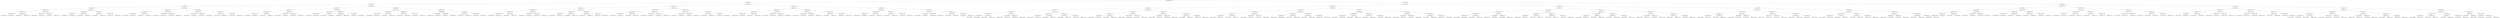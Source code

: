 digraph G{
212522922 [label="Node{data=[5287, 5287]}"]
212522922 -> 950437111
950437111 [label="Node{data=[3668, 3668]}"]
950437111 -> 762873919
762873919 [label="Node{data=[2898, 2898]}"]
762873919 -> 998632084
998632084 [label="Node{data=[2866, 2866]}"]
998632084 -> 1632140745
1632140745 [label="Node{data=[2043, 2043]}"]
1632140745 -> 1841683499
1841683499 [label="Node{data=[2035, 2035]}"]
1841683499 -> 68520156
68520156 [label="Node{data=[2031, 2031]}"]
68520156 -> 282071936
282071936 [label="Node{data=[1568, 1568]}"]
282071936 -> 852787814
852787814 [label="Node{data=[1552, 1552]}"]
282071936 -> 1899181203
1899181203 [label="Node{data=[2030, 2030]}"]
68520156 -> 1506279681
1506279681 [label="Node{data=[2033, 2033]}"]
1506279681 -> 1226065323
1226065323 [label="Node{data=[2032, 2032]}"]
1506279681 -> 1606760797
1606760797 [label="Node{data=[2034, 2034]}"]
1841683499 -> 934939034
934939034 [label="Node{data=[2039, 2039]}"]
934939034 -> 786683493
786683493 [label="Node{data=[2037, 2037]}"]
786683493 -> 1160902415
1160902415 [label="Node{data=[2036, 2036]}"]
786683493 -> 860369189
860369189 [label="Node{data=[2038, 2038]}"]
934939034 -> 1423509519
1423509519 [label="Node{data=[2041, 2041]}"]
1423509519 -> 1689893903
1689893903 [label="Node{data=[2040, 2040]}"]
1423509519 -> 779789848
779789848 [label="Node{data=[2042, 2042]}"]
1632140745 -> 1548315627
1548315627 [label="Node{data=[2051, 2051]}"]
1548315627 -> 1087146269
1087146269 [label="Node{data=[2047, 2047]}"]
1087146269 -> 1773935823
1773935823 [label="Node{data=[2045, 2045]}"]
1773935823 -> 311246214
311246214 [label="Node{data=[2044, 2044]}"]
1773935823 -> 93067791
93067791 [label="Node{data=[2046, 2046]}"]
1087146269 -> 556597186
556597186 [label="Node{data=[2049, 2049]}"]
556597186 -> 687850828
687850828 [label="Node{data=[2048, 2048]}"]
556597186 -> 1407565016
1407565016 [label="Node{data=[2050, 2050]}"]
1548315627 -> 920426697
920426697 [label="Node{data=[2620, 2620]}"]
920426697 -> 1883812671
1883812671 [label="Node{data=[2053, 2053]}"]
1883812671 -> 650894815
650894815 [label="Node{data=[2052, 2052]}"]
1883812671 -> 1479980706
1479980706 [label="Node{data=[2054, 2054]}"]
920426697 -> 176060349
176060349 [label="Node{data=[2763, 2763]}"]
176060349 -> 1058729094
1058729094 [label="Node{data=[2710, 2710]}"]
176060349 -> 1204288415
1204288415 [label="Node{data=[2865, 2865]}"]
998632084 -> 715773539
715773539 [label="Node{data=[2882, 2882]}"]
715773539 -> 1402183444
1402183444 [label="Node{data=[2874, 2874]}"]
1402183444 -> 998586172
998586172 [label="Node{data=[2870, 2870]}"]
998586172 -> 1139157200
1139157200 [label="Node{data=[2868, 2868]}"]
1139157200 -> 655946753
655946753 [label="Node{data=[2867, 2867]}"]
1139157200 -> 1757197513
1757197513 [label="Node{data=[2869, 2869]}"]
998586172 -> 2056409653
2056409653 [label="Node{data=[2872, 2872]}"]
2056409653 -> 138433823
138433823 [label="Node{data=[2871, 2871]}"]
2056409653 -> 1754796266
1754796266 [label="Node{data=[2873, 2873]}"]
1402183444 -> 1695546316
1695546316 [label="Node{data=[2878, 2878]}"]
1695546316 -> 233053858
233053858 [label="Node{data=[2876, 2876]}"]
233053858 -> 117856940
117856940 [label="Node{data=[2875, 2875]}"]
233053858 -> 800130534
800130534 [label="Node{data=[2877, 2877]}"]
1695546316 -> 905599559
905599559 [label="Node{data=[2880, 2880]}"]
905599559 -> 415646548
415646548 [label="Node{data=[2879, 2879]}"]
905599559 -> 757115354
757115354 [label="Node{data=[2881, 2881]}"]
715773539 -> 177801133
177801133 [label="Node{data=[2890, 2890]}"]
177801133 -> 1834372315
1834372315 [label="Node{data=[2886, 2886]}"]
1834372315 -> 1201696454
1201696454 [label="Node{data=[2884, 2884]}"]
1201696454 -> 1877369233
1877369233 [label="Node{data=[2883, 2883]}"]
1201696454 -> 763410351
763410351 [label="Node{data=[2885, 2885]}"]
1834372315 -> 1928271440
1928271440 [label="Node{data=[2888, 2888]}"]
1928271440 -> 922587285
922587285 [label="Node{data=[2887, 2887]}"]
1928271440 -> 1791722802
1791722802 [label="Node{data=[2889, 2889]}"]
177801133 -> 1121876491
1121876491 [label="Node{data=[2894, 2894]}"]
1121876491 -> 1216985494
1216985494 [label="Node{data=[2892, 2892]}"]
1216985494 -> 313192746
313192746 [label="Node{data=[2891, 2891]}"]
1216985494 -> 612238424
612238424 [label="Node{data=[2893, 2893]}"]
1121876491 -> 364981502
364981502 [label="Node{data=[2896, 2896]}"]
364981502 -> 276919001
276919001 [label="Node{data=[2895, 2895]}"]
364981502 -> 1441260098
1441260098 [label="Node{data=[2897, 2897]}"]
762873919 -> 24076386
24076386 [label="Node{data=[3564, 3564]}"]
24076386 -> 492116589
492116589 [label="Node{data=[3459, 3459]}"]
492116589 -> 114926756
114926756 [label="Node{data=[3451, 3451]}"]
114926756 -> 1824957391
1824957391 [label="Node{data=[3069, 3069]}"]
1824957391 -> 382771781
382771781 [label="Node{data=[2937, 2937]}"]
382771781 -> 593708160
593708160 [label="Node{data=[2899, 2899]}"]
382771781 -> 1750345932
1750345932 [label="Node{data=[2962, 2962]}"]
1824957391 -> 827664082
827664082 [label="Node{data=[3339, 3339]}"]
827664082 -> 579106871
579106871 [label="Node{data=[3297, 3297]}"]
827664082 -> 461008803
461008803 [label="Node{data=[3438, 3438]}"]
114926756 -> 1386296904
1386296904 [label="Node{data=[3455, 3455]}"]
1386296904 -> 1255864696
1255864696 [label="Node{data=[3453, 3453]}"]
1255864696 -> 1260283348
1260283348 [label="Node{data=[3452, 3452]}"]
1255864696 -> 64035939
64035939 [label="Node{data=[3454, 3454]}"]
1386296904 -> 1478060327
1478060327 [label="Node{data=[3457, 3457]}"]
1478060327 -> 1159023205
1159023205 [label="Node{data=[3456, 3456]}"]
1478060327 -> 2107488214
2107488214 [label="Node{data=[3458, 3458]}"]
492116589 -> 1990499842
1990499842 [label="Node{data=[3556, 3556]}"]
1990499842 -> 1701282208
1701282208 [label="Node{data=[3463, 3463]}"]
1701282208 -> 181315851
181315851 [label="Node{data=[3461, 3461]}"]
181315851 -> 452828291
452828291 [label="Node{data=[3460, 3460]}"]
181315851 -> 1216042320
1216042320 [label="Node{data=[3462, 3462]}"]
1701282208 -> 289978238
289978238 [label="Node{data=[3465, 3465]}"]
289978238 -> 1848754861
1848754861 [label="Node{data=[3464, 3464]}"]
289978238 -> 408830572
408830572 [label="Node{data=[3466, 3466]}"]
1990499842 -> 169694690
169694690 [label="Node{data=[3560, 3560]}"]
169694690 -> 1589305496
1589305496 [label="Node{data=[3558, 3558]}"]
1589305496 -> 1056859464
1056859464 [label="Node{data=[3557, 3557]}"]
1589305496 -> 1423511001
1423511001 [label="Node{data=[3559, 3559]}"]
169694690 -> 881586405
881586405 [label="Node{data=[3562, 3562]}"]
881586405 -> 1035761868
1035761868 [label="Node{data=[3561, 3561]}"]
881586405 -> 1889898006
1889898006 [label="Node{data=[3563, 3563]}"]
24076386 -> 1821303326
1821303326 [label="Node{data=[3652, 3652]}"]
1821303326 -> 124337074
124337074 [label="Node{data=[3572, 3572]}"]
124337074 -> 1506625931
1506625931 [label="Node{data=[3568, 3568]}"]
1506625931 -> 96774554
96774554 [label="Node{data=[3566, 3566]}"]
96774554 -> 507589934
507589934 [label="Node{data=[3565, 3565]}"]
96774554 -> 1346058751
1346058751 [label="Node{data=[3567, 3567]}"]
1506625931 -> 1669964642
1669964642 [label="Node{data=[3570, 3570]}"]
1669964642 -> 1134649072
1134649072 [label="Node{data=[3569, 3569]}"]
1669964642 -> 1423895535
1423895535 [label="Node{data=[3571, 3571]}"]
124337074 -> 1571017802
1571017802 [label="Node{data=[3648, 3648]}"]
1571017802 -> 1931472431
1931472431 [label="Node{data=[3597, 3597]}"]
1931472431 -> 981497954
981497954 [label="Node{data=[3573, 3573]}"]
1931472431 -> 430075214
430075214 [label="Node{data=[3615, 3615]}"]
1571017802 -> 1516305332
1516305332 [label="Node{data=[3650, 3650]}"]
1516305332 -> 1442973761
1442973761 [label="Node{data=[3649, 3649]}"]
1516305332 -> 1870145931
1870145931 [label="Node{data=[3651, 3651]}"]
1821303326 -> 1698361655
1698361655 [label="Node{data=[3660, 3660]}"]
1698361655 -> 953813887
953813887 [label="Node{data=[3656, 3656]}"]
953813887 -> 2128370725
2128370725 [label="Node{data=[3654, 3654]}"]
2128370725 -> 1346766340
1346766340 [label="Node{data=[3653, 3653]}"]
2128370725 -> 1657271922
1657271922 [label="Node{data=[3655, 3655]}"]
953813887 -> 170821798
170821798 [label="Node{data=[3658, 3658]}"]
170821798 -> 370131122
370131122 [label="Node{data=[3657, 3657]}"]
170821798 -> 1981387345
1981387345 [label="Node{data=[3659, 3659]}"]
1698361655 -> 724602502
724602502 [label="Node{data=[3664, 3664]}"]
724602502 -> 1428510974
1428510974 [label="Node{data=[3662, 3662]}"]
1428510974 -> 1028065464
1028065464 [label="Node{data=[3661, 3661]}"]
1428510974 -> 125214299
125214299 [label="Node{data=[3663, 3663]}"]
724602502 -> 681407629
681407629 [label="Node{data=[3666, 3666]}"]
681407629 -> 1459633096
1459633096 [label="Node{data=[3665, 3665]}"]
681407629 -> 1376254808
1376254808 [label="Node{data=[3667, 3667]}"]
950437111 -> 1638937349
1638937349 [label="Node{data=[4932, 4932]}"]
1638937349 -> 575281826
575281826 [label="Node{data=[4051, 4051]}"]
575281826 -> 1958914904
1958914904 [label="Node{data=[3684, 3684]}"]
1958914904 -> 426922915
426922915 [label="Node{data=[3676, 3676]}"]
426922915 -> 2042262419
2042262419 [label="Node{data=[3672, 3672]}"]
2042262419 -> 198699276
198699276 [label="Node{data=[3670, 3670]}"]
198699276 -> 1789791045
1789791045 [label="Node{data=[3669, 3669]}"]
198699276 -> 1632281336
1632281336 [label="Node{data=[3671, 3671]}"]
2042262419 -> 1271292841
1271292841 [label="Node{data=[3674, 3674]}"]
1271292841 -> 2137877588
2137877588 [label="Node{data=[3673, 3673]}"]
1271292841 -> 1703126239
1703126239 [label="Node{data=[3675, 3675]}"]
426922915 -> 1374324725
1374324725 [label="Node{data=[3680, 3680]}"]
1374324725 -> 701066570
701066570 [label="Node{data=[3678, 3678]}"]
701066570 -> 1028828139
1028828139 [label="Node{data=[3677, 3677]}"]
701066570 -> 1158628802
1158628802 [label="Node{data=[3679, 3679]}"]
1374324725 -> 1080014777
1080014777 [label="Node{data=[3682, 3682]}"]
1080014777 -> 580792773
580792773 [label="Node{data=[3681, 3681]}"]
1080014777 -> 180083598
180083598 [label="Node{data=[3683, 3683]}"]
1958914904 -> 900054606
900054606 [label="Node{data=[4043, 4043]}"]
900054606 -> 142226748
142226748 [label="Node{data=[3720, 3720]}"]
142226748 -> 1530473967
1530473967 [label="Node{data=[3686, 3686]}"]
1530473967 -> 252377773
252377773 [label="Node{data=[3685, 3685]}"]
1530473967 -> 398815948
398815948 [label="Node{data=[3687, 3687]}"]
142226748 -> 1313830621
1313830621 [label="Node{data=[3786, 3786]}"]
1313830621 -> 1544256686
1544256686 [label="Node{data=[3748, 3748]}"]
1313830621 -> 67910160
67910160 [label="Node{data=[4014, 4014]}"]
900054606 -> 946039631
946039631 [label="Node{data=[4047, 4047]}"]
946039631 -> 229579520
229579520 [label="Node{data=[4045, 4045]}"]
229579520 -> 172419095
172419095 [label="Node{data=[4044, 4044]}"]
229579520 -> 1870634997
1870634997 [label="Node{data=[4046, 4046]}"]
946039631 -> 1290123334
1290123334 [label="Node{data=[4049, 4049]}"]
1290123334 -> 963104193
963104193 [label="Node{data=[4048, 4048]}"]
1290123334 -> 81566890
81566890 [label="Node{data=[4050, 4050]}"]
575281826 -> 399457267
399457267 [label="Node{data=[4912, 4912]}"]
399457267 -> 1980339908
1980339908 [label="Node{data=[4059, 4059]}"]
1980339908 -> 1896301569
1896301569 [label="Node{data=[4055, 4055]}"]
1896301569 -> 291417927
291417927 [label="Node{data=[4053, 4053]}"]
291417927 -> 2132807228
2132807228 [label="Node{data=[4052, 4052]}"]
291417927 -> 1160059050
1160059050 [label="Node{data=[4054, 4054]}"]
1896301569 -> 248085315
248085315 [label="Node{data=[4057, 4057]}"]
248085315 -> 1787418954
1787418954 [label="Node{data=[4056, 4056]}"]
248085315 -> 354909129
354909129 [label="Node{data=[4058, 4058]}"]
1980339908 -> 2024460687
2024460687 [label="Node{data=[4115, 4115]}"]
2024460687 -> 1031581370
1031581370 [label="Node{data=[4061, 4061]}"]
1031581370 -> 429618134
429618134 [label="Node{data=[4060, 4060]}"]
1031581370 -> 927775263
927775263 [label="Node{data=[4112, 4112]}"]
2024460687 -> 423900112
423900112 [label="Node{data=[4522, 4522]}"]
423900112 -> 1091913532
1091913532 [label="Node{data=[4438, 4438]}"]
423900112 -> 64129291
64129291 [label="Node{data=[4872, 4872]}"]
399457267 -> 1360807724
1360807724 [label="Node{data=[4924, 4924]}"]
1360807724 -> 1778267244
1778267244 [label="Node{data=[4920, 4920]}"]
1778267244 -> 37331656
37331656 [label="Node{data=[4918, 4918]}"]
37331656 -> 364177749
364177749 [label="Node{data=[4917, 4917]}"]
37331656 -> 648210920
648210920 [label="Node{data=[4919, 4919]}"]
1778267244 -> 1055384580
1055384580 [label="Node{data=[4922, 4922]}"]
1055384580 -> 1896296178
1896296178 [label="Node{data=[4921, 4921]}"]
1055384580 -> 1129025478
1129025478 [label="Node{data=[4923, 4923]}"]
1360807724 -> 1922548718
1922548718 [label="Node{data=[4928, 4928]}"]
1922548718 -> 1934741116
1934741116 [label="Node{data=[4926, 4926]}"]
1934741116 -> 1005129306
1005129306 [label="Node{data=[4925, 4925]}"]
1934741116 -> 616797022
616797022 [label="Node{data=[4927, 4927]}"]
1922548718 -> 1753726107
1753726107 [label="Node{data=[4930, 4930]}"]
1753726107 -> 358137305
358137305 [label="Node{data=[4929, 4929]}"]
1753726107 -> 1714481910
1714481910 [label="Node{data=[4931, 4931]}"]
1638937349 -> 1590811661
1590811661 [label="Node{data=[5205, 5205]}"]
1590811661 -> 199737384
199737384 [label="Node{data=[4948, 4948]}"]
199737384 -> 1526797048
1526797048 [label="Node{data=[4940, 4940]}"]
1526797048 -> 981939252
981939252 [label="Node{data=[4936, 4936]}"]
981939252 -> 1793504989
1793504989 [label="Node{data=[4934, 4934]}"]
1793504989 -> 1605754153
1605754153 [label="Node{data=[4933, 4933]}"]
1793504989 -> 217088757
217088757 [label="Node{data=[4935, 4935]}"]
981939252 -> 265630155
265630155 [label="Node{data=[4938, 4938]}"]
265630155 -> 1356480178
1356480178 [label="Node{data=[4937, 4937]}"]
265630155 -> 569900309
569900309 [label="Node{data=[4939, 4939]}"]
1526797048 -> 697840884
697840884 [label="Node{data=[4944, 4944]}"]
697840884 -> 258282341
258282341 [label="Node{data=[4942, 4942]}"]
258282341 -> 248222613
248222613 [label="Node{data=[4941, 4941]}"]
258282341 -> 273336332
273336332 [label="Node{data=[4943, 4943]}"]
697840884 -> 2015191397
2015191397 [label="Node{data=[4946, 4946]}"]
2015191397 -> 1606724408
1606724408 [label="Node{data=[4945, 4945]}"]
2015191397 -> 222415982
222415982 [label="Node{data=[4947, 4947]}"]
199737384 -> 1259175778
1259175778 [label="Node{data=[4956, 4956]}"]
1259175778 -> 1485322543
1485322543 [label="Node{data=[4952, 4952]}"]
1485322543 -> 577750125
577750125 [label="Node{data=[4950, 4950]}"]
577750125 -> 567172850
567172850 [label="Node{data=[4949, 4949]}"]
577750125 -> 26792902
26792902 [label="Node{data=[4951, 4951]}"]
1485322543 -> 415290267
415290267 [label="Node{data=[4954, 4954]}"]
415290267 -> 1154494530
1154494530 [label="Node{data=[4953, 4953]}"]
415290267 -> 389730276
389730276 [label="Node{data=[4955, 4955]}"]
1259175778 -> 1358641190
1358641190 [label="Node{data=[5201, 5201]}"]
1358641190 -> 1320773033
1320773033 [label="Node{data=[5077, 5077]}"]
1320773033 -> 187571740
187571740 [label="Node{data=[4982, 4982]}"]
1320773033 -> 1244308850
1244308850 [label="Node{data=[5200, 5200]}"]
1358641190 -> 1134136857
1134136857 [label="Node{data=[5203, 5203]}"]
1134136857 -> 1183334382
1183334382 [label="Node{data=[5202, 5202]}"]
1134136857 -> 1034749917
1034749917 [label="Node{data=[5204, 5204]}"]
1590811661 -> 573781039
573781039 [label="Node{data=[5258, 5258]}"]
573781039 -> 760581942
760581942 [label="Node{data=[5213, 5213]}"]
760581942 -> 715502141
715502141 [label="Node{data=[5209, 5209]}"]
715502141 -> 2137250651
2137250651 [label="Node{data=[5207, 5207]}"]
2137250651 -> 1154095828
1154095828 [label="Node{data=[5206, 5206]}"]
2137250651 -> 1164382532
1164382532 [label="Node{data=[5208, 5208]}"]
715502141 -> 1121220495
1121220495 [label="Node{data=[5211, 5211]}"]
1121220495 -> 596432269
596432269 [label="Node{data=[5210, 5210]}"]
1121220495 -> 923039634
923039634 [label="Node{data=[5212, 5212]}"]
760581942 -> 1251261703
1251261703 [label="Node{data=[5217, 5217]}"]
1251261703 -> 731759573
731759573 [label="Node{data=[5215, 5215]}"]
731759573 -> 1861766038
1861766038 [label="Node{data=[5214, 5214]}"]
731759573 -> 2060716348
2060716348 [label="Node{data=[5216, 5216]}"]
1251261703 -> 365428708
365428708 [label="Node{data=[5243, 5243]}"]
365428708 -> 1342248418
1342248418 [label="Node{data=[5218, 5218]}"]
365428708 -> 2089369743
2089369743 [label="Node{data=[5257, 5257]}"]
573781039 -> 651049931
651049931 [label="Node{data=[5266, 5266]}"]
651049931 -> 215795753
215795753 [label="Node{data=[5262, 5262]}"]
215795753 -> 1412067925
1412067925 [label="Node{data=[5260, 5260]}"]
1412067925 -> 1653726567
1653726567 [label="Node{data=[5259, 5259]}"]
1412067925 -> 894874269
894874269 [label="Node{data=[5261, 5261]}"]
215795753 -> 1604430238
1604430238 [label="Node{data=[5264, 5264]}"]
1604430238 -> 1486799077
1486799077 [label="Node{data=[5263, 5263]}"]
1604430238 -> 881345652
881345652 [label="Node{data=[5265, 5265]}"]
651049931 -> 885705250
885705250 [label="Node{data=[5270, 5270]}"]
885705250 -> 1718974588
1718974588 [label="Node{data=[5268, 5268]}"]
1718974588 -> 1220675007
1220675007 [label="Node{data=[5267, 5267]}"]
1718974588 -> 1050624823
1050624823 [label="Node{data=[5269, 5269]}"]
885705250 -> 1550193948
1550193948 [label="Node{data=[5272, 5272]}"]
1550193948 -> 287121524
287121524 [label="Node{data=[5271, 5271]}"]
1550193948 -> 1235890197
1235890197 [label="Node{data=[5273, 5273]}"]
212522922 -> 224937196
224937196 [label="Node{data=[6872, 6872]}"]
224937196 -> 1632272040
1632272040 [label="Node{data=[6557, 6557]}"]
1632272040 -> 430767221
430767221 [label="Node{data=[6474, 6474]}"]
430767221 -> 27151821
27151821 [label="Node{data=[6418, 6418]}"]
27151821 -> 1318987318
1318987318 [label="Node{data=[6157, 6157]}"]
1318987318 -> 2090053235
2090053235 [label="Node{data=[6149, 6149]}"]
2090053235 -> 44214976
44214976 [label="Node{data=[6145, 6145]}"]
44214976 -> 1906405244
1906405244 [label="Node{data=[5582, 5582]}"]
1906405244 -> 1320245480
1320245480 [label="Node{data=[5363, 5363]}"]
1906405244 -> 791713659
791713659 [label="Node{data=[5956, 5956]}"]
44214976 -> 945020151
945020151 [label="Node{data=[6147, 6147]}"]
945020151 -> 1123257870
1123257870 [label="Node{data=[6146, 6146]}"]
945020151 -> 113371296
113371296 [label="Node{data=[6148, 6148]}"]
2090053235 -> 761343052
761343052 [label="Node{data=[6153, 6153]}"]
761343052 -> 192149875
192149875 [label="Node{data=[6151, 6151]}"]
192149875 -> 1429116397
1429116397 [label="Node{data=[6150, 6150]}"]
192149875 -> 1554248448
1554248448 [label="Node{data=[6152, 6152]}"]
761343052 -> 2021963668
2021963668 [label="Node{data=[6155, 6155]}"]
2021963668 -> 1814585750
1814585750 [label="Node{data=[6154, 6154]}"]
2021963668 -> 1300762627
1300762627 [label="Node{data=[6156, 6156]}"]
1318987318 -> 250663233
250663233 [label="Node{data=[6165, 6165]}"]
250663233 -> 1402339100
1402339100 [label="Node{data=[6161, 6161]}"]
1402339100 -> 2090729513
2090729513 [label="Node{data=[6159, 6159]}"]
2090729513 -> 1905987505
1905987505 [label="Node{data=[6158, 6158]}"]
2090729513 -> 2036965914
2036965914 [label="Node{data=[6160, 6160]}"]
1402339100 -> 100192052
100192052 [label="Node{data=[6163, 6163]}"]
100192052 -> 166402282
166402282 [label="Node{data=[6162, 6162]}"]
100192052 -> 547645665
547645665 [label="Node{data=[6164, 6164]}"]
250663233 -> 342452125
342452125 [label="Node{data=[6414, 6414]}"]
342452125 -> 1462475595
1462475595 [label="Node{data=[6412, 6412]}"]
1462475595 -> 114750732
114750732 [label="Node{data=[6166, 6166]}"]
1462475595 -> 87451223
87451223 [label="Node{data=[6413, 6413]}"]
342452125 -> 1522314467
1522314467 [label="Node{data=[6416, 6416]}"]
1522314467 -> 1363580220
1363580220 [label="Node{data=[6415, 6415]}"]
1522314467 -> 1611232397
1611232397 [label="Node{data=[6417, 6417]}"]
27151821 -> 1446748677
1446748677 [label="Node{data=[6458, 6458]}"]
1446748677 -> 1767884693
1767884693 [label="Node{data=[6426, 6426]}"]
1767884693 -> 215302391
215302391 [label="Node{data=[6422, 6422]}"]
215302391 -> 659808508
659808508 [label="Node{data=[6420, 6420]}"]
659808508 -> 754144665
754144665 [label="Node{data=[6419, 6419]}"]
659808508 -> 998726909
998726909 [label="Node{data=[6421, 6421]}"]
215302391 -> 494104962
494104962 [label="Node{data=[6424, 6424]}"]
494104962 -> 622798544
622798544 [label="Node{data=[6423, 6423]}"]
494104962 -> 334946423
334946423 [label="Node{data=[6425, 6425]}"]
1767884693 -> 311895616
311895616 [label="Node{data=[6454, 6454]}"]
311895616 -> 351185649
351185649 [label="Node{data=[6452, 6452]}"]
351185649 -> 1209739034
1209739034 [label="Node{data=[6451, 6451]}"]
351185649 -> 1825215286
1825215286 [label="Node{data=[6453, 6453]}"]
311895616 -> 1195642313
1195642313 [label="Node{data=[6456, 6456]}"]
1195642313 -> 647794418
647794418 [label="Node{data=[6455, 6455]}"]
1195642313 -> 934170316
934170316 [label="Node{data=[6457, 6457]}"]
1446748677 -> 256190508
256190508 [label="Node{data=[6466, 6466]}"]
256190508 -> 1753761352
1753761352 [label="Node{data=[6462, 6462]}"]
1753761352 -> 706850485
706850485 [label="Node{data=[6460, 6460]}"]
706850485 -> 1866222867
1866222867 [label="Node{data=[6459, 6459]}"]
706850485 -> 1226706064
1226706064 [label="Node{data=[6461, 6461]}"]
1753761352 -> 1661909501
1661909501 [label="Node{data=[6464, 6464]}"]
1661909501 -> 1157494575
1157494575 [label="Node{data=[6463, 6463]}"]
1661909501 -> 1227128438
1227128438 [label="Node{data=[6465, 6465]}"]
256190508 -> 1894224206
1894224206 [label="Node{data=[6470, 6470]}"]
1894224206 -> 1722814462
1722814462 [label="Node{data=[6468, 6468]}"]
1722814462 -> 1298126984
1298126984 [label="Node{data=[6467, 6467]}"]
1722814462 -> 660785307
660785307 [label="Node{data=[6469, 6469]}"]
1894224206 -> 1799573720
1799573720 [label="Node{data=[6472, 6472]}"]
1799573720 -> 233471409
233471409 [label="Node{data=[6471, 6471]}"]
1799573720 -> 1052929820
1052929820 [label="Node{data=[6473, 6473]}"]
430767221 -> 257252943
257252943 [label="Node{data=[6525, 6525]}"]
257252943 -> 2120293101
2120293101 [label="Node{data=[6490, 6490]}"]
2120293101 -> 548988773
548988773 [label="Node{data=[6482, 6482]}"]
548988773 -> 221234913
221234913 [label="Node{data=[6478, 6478]}"]
221234913 -> 682448429
682448429 [label="Node{data=[6476, 6476]}"]
682448429 -> 1584236455
1584236455 [label="Node{data=[6475, 6475]}"]
682448429 -> 965333184
965333184 [label="Node{data=[6477, 6477]}"]
221234913 -> 1247941086
1247941086 [label="Node{data=[6480, 6480]}"]
1247941086 -> 146553473
146553473 [label="Node{data=[6479, 6479]}"]
1247941086 -> 979289230
979289230 [label="Node{data=[6481, 6481]}"]
548988773 -> 1302731989
1302731989 [label="Node{data=[6486, 6486]}"]
1302731989 -> 386926686
386926686 [label="Node{data=[6484, 6484]}"]
386926686 -> 2115059727
2115059727 [label="Node{data=[6483, 6483]}"]
386926686 -> 849842679
849842679 [label="Node{data=[6485, 6485]}"]
1302731989 -> 1327129538
1327129538 [label="Node{data=[6488, 6488]}"]
1327129538 -> 1482674311
1482674311 [label="Node{data=[6487, 6487]}"]
1327129538 -> 742056635
742056635 [label="Node{data=[6489, 6489]}"]
2120293101 -> 572323554
572323554 [label="Node{data=[6517, 6517]}"]
572323554 -> 1040487696
1040487696 [label="Node{data=[6494, 6494]}"]
1040487696 -> 419017151
419017151 [label="Node{data=[6492, 6492]}"]
419017151 -> 1672328993
1672328993 [label="Node{data=[6491, 6491]}"]
419017151 -> 641984080
641984080 [label="Node{data=[6493, 6493]}"]
1040487696 -> 1014320029
1014320029 [label="Node{data=[6515, 6515]}"]
1014320029 -> 1767141861
1767141861 [label="Node{data=[6514, 6514]}"]
1014320029 -> 1741608785
1741608785 [label="Node{data=[6516, 6516]}"]
572323554 -> 1577507998
1577507998 [label="Node{data=[6521, 6521]}"]
1577507998 -> 1220107616
1220107616 [label="Node{data=[6519, 6519]}"]
1220107616 -> 44615371
44615371 [label="Node{data=[6518, 6518]}"]
1220107616 -> 323874192
323874192 [label="Node{data=[6520, 6520]}"]
1577507998 -> 2076651851
2076651851 [label="Node{data=[6523, 6523]}"]
2076651851 -> 2039947534
2039947534 [label="Node{data=[6522, 6522]}"]
2076651851 -> 1028472425
1028472425 [label="Node{data=[6524, 6524]}"]
257252943 -> 1099982141
1099982141 [label="Node{data=[6541, 6541]}"]
1099982141 -> 52381997
52381997 [label="Node{data=[6533, 6533]}"]
52381997 -> 1136695057
1136695057 [label="Node{data=[6529, 6529]}"]
1136695057 -> 397035382
397035382 [label="Node{data=[6527, 6527]}"]
397035382 -> 1439789363
1439789363 [label="Node{data=[6526, 6526]}"]
397035382 -> 754850949
754850949 [label="Node{data=[6528, 6528]}"]
1136695057 -> 1799450132
1799450132 [label="Node{data=[6531, 6531]}"]
1799450132 -> 781518333
781518333 [label="Node{data=[6530, 6530]}"]
1799450132 -> 1888727541
1888727541 [label="Node{data=[6532, 6532]}"]
52381997 -> 752193878
752193878 [label="Node{data=[6537, 6537]}"]
752193878 -> 1283746582
1283746582 [label="Node{data=[6535, 6535]}"]
1283746582 -> 1253586326
1253586326 [label="Node{data=[6534, 6534]}"]
1283746582 -> 659106093
659106093 [label="Node{data=[6536, 6536]}"]
752193878 -> 664163251
664163251 [label="Node{data=[6539, 6539]}"]
664163251 -> 1210400908
1210400908 [label="Node{data=[6538, 6538]}"]
664163251 -> 1127925915
1127925915 [label="Node{data=[6540, 6540]}"]
1099982141 -> 760517008
760517008 [label="Node{data=[6549, 6549]}"]
760517008 -> 944391234
944391234 [label="Node{data=[6545, 6545]}"]
944391234 -> 1518949095
1518949095 [label="Node{data=[6543, 6543]}"]
1518949095 -> 1340225341
1340225341 [label="Node{data=[6542, 6542]}"]
1518949095 -> 1177810752
1177810752 [label="Node{data=[6544, 6544]}"]
944391234 -> 749847440
749847440 [label="Node{data=[6547, 6547]}"]
749847440 -> 1019191947
1019191947 [label="Node{data=[6546, 6546]}"]
749847440 -> 1656369662
1656369662 [label="Node{data=[6548, 6548]}"]
760517008 -> 1005212446
1005212446 [label="Node{data=[6553, 6553]}"]
1005212446 -> 426097328
426097328 [label="Node{data=[6551, 6551]}"]
426097328 -> 1485826285
1485826285 [label="Node{data=[6550, 6550]}"]
426097328 -> 1804146627
1804146627 [label="Node{data=[6552, 6552]}"]
1005212446 -> 43174671
43174671 [label="Node{data=[6555, 6555]}"]
43174671 -> 907428311
907428311 [label="Node{data=[6554, 6554]}"]
43174671 -> 301535096
301535096 [label="Node{data=[6556, 6556]}"]
1632272040 -> 854406539
854406539 [label="Node{data=[6753, 6753]}"]
854406539 -> 649284202
649284202 [label="Node{data=[6721, 6721]}"]
649284202 -> 573554578
573554578 [label="Node{data=[6628, 6628]}"]
573554578 -> 2071262816
2071262816 [label="Node{data=[6565, 6565]}"]
2071262816 -> 544130536
544130536 [label="Node{data=[6561, 6561]}"]
544130536 -> 481438613
481438613 [label="Node{data=[6559, 6559]}"]
481438613 -> 1128187070
1128187070 [label="Node{data=[6558, 6558]}"]
481438613 -> 530967887
530967887 [label="Node{data=[6560, 6560]}"]
544130536 -> 1228028630
1228028630 [label="Node{data=[6563, 6563]}"]
1228028630 -> 1154572006
1154572006 [label="Node{data=[6562, 6562]}"]
1228028630 -> 1912568310
1912568310 [label="Node{data=[6564, 6564]}"]
2071262816 -> 1098919187
1098919187 [label="Node{data=[6624, 6624]}"]
1098919187 -> 431774591
431774591 [label="Node{data=[6593, 6593]}"]
431774591 -> 1465127104
1465127104 [label="Node{data=[6572, 6572]}"]
431774591 -> 1575940885
1575940885 [label="Node{data=[6599, 6599]}"]
1098919187 -> 499557646
499557646 [label="Node{data=[6626, 6626]}"]
499557646 -> 1717203562
1717203562 [label="Node{data=[6625, 6625]}"]
499557646 -> 301972593
301972593 [label="Node{data=[6627, 6627]}"]
573554578 -> 1000575744
1000575744 [label="Node{data=[6713, 6713]}"]
1000575744 -> 333819823
333819823 [label="Node{data=[6709, 6709]}"]
333819823 -> 647583387
647583387 [label="Node{data=[6664, 6664]}"]
647583387 -> 1248426509
1248426509 [label="Node{data=[6629, 6629]}"]
647583387 -> 1836436435
1836436435 [label="Node{data=[6708, 6708]}"]
333819823 -> 1397987589
1397987589 [label="Node{data=[6711, 6711]}"]
1397987589 -> 1066545274
1066545274 [label="Node{data=[6710, 6710]}"]
1397987589 -> 1051364503
1051364503 [label="Node{data=[6712, 6712]}"]
1000575744 -> 2109928386
2109928386 [label="Node{data=[6717, 6717]}"]
2109928386 -> 848746190
848746190 [label="Node{data=[6715, 6715]}"]
848746190 -> 480850182
480850182 [label="Node{data=[6714, 6714]}"]
848746190 -> 1980618800
1980618800 [label="Node{data=[6716, 6716]}"]
2109928386 -> 473659856
473659856 [label="Node{data=[6719, 6719]}"]
473659856 -> 404745279
404745279 [label="Node{data=[6718, 6718]}"]
473659856 -> 1307303739
1307303739 [label="Node{data=[6720, 6720]}"]
649284202 -> 1438597870
1438597870 [label="Node{data=[6737, 6737]}"]
1438597870 -> 302863472
302863472 [label="Node{data=[6729, 6729]}"]
302863472 -> 1964256282
1964256282 [label="Node{data=[6725, 6725]}"]
1964256282 -> 1712662404
1712662404 [label="Node{data=[6723, 6723]}"]
1712662404 -> 1234346394
1234346394 [label="Node{data=[6722, 6722]}"]
1712662404 -> 834978316
834978316 [label="Node{data=[6724, 6724]}"]
1964256282 -> 1709460690
1709460690 [label="Node{data=[6727, 6727]}"]
1709460690 -> 713191149
713191149 [label="Node{data=[6726, 6726]}"]
1709460690 -> 1983939670
1983939670 [label="Node{data=[6728, 6728]}"]
302863472 -> 1636039728
1636039728 [label="Node{data=[6733, 6733]}"]
1636039728 -> 642166286
642166286 [label="Node{data=[6731, 6731]}"]
642166286 -> 529160493
529160493 [label="Node{data=[6730, 6730]}"]
642166286 -> 1838812350
1838812350 [label="Node{data=[6732, 6732]}"]
1636039728 -> 327556929
327556929 [label="Node{data=[6735, 6735]}"]
327556929 -> 10745313
10745313 [label="Node{data=[6734, 6734]}"]
327556929 -> 1303218153
1303218153 [label="Node{data=[6736, 6736]}"]
1438597870 -> 1894747422
1894747422 [label="Node{data=[6745, 6745]}"]
1894747422 -> 1404106837
1404106837 [label="Node{data=[6741, 6741]}"]
1404106837 -> 1285755711
1285755711 [label="Node{data=[6739, 6739]}"]
1285755711 -> 1829787533
1829787533 [label="Node{data=[6738, 6738]}"]
1285755711 -> 1629204556
1629204556 [label="Node{data=[6740, 6740]}"]
1404106837 -> 893230698
893230698 [label="Node{data=[6743, 6743]}"]
893230698 -> 1641236761
1641236761 [label="Node{data=[6742, 6742]}"]
893230698 -> 235980433
235980433 [label="Node{data=[6744, 6744]}"]
1894747422 -> 842374863
842374863 [label="Node{data=[6749, 6749]}"]
842374863 -> 1797429293
1797429293 [label="Node{data=[6747, 6747]}"]
1797429293 -> 281190353
281190353 [label="Node{data=[6746, 6746]}"]
1797429293 -> 418309910
418309910 [label="Node{data=[6748, 6748]}"]
842374863 -> 112447778
112447778 [label="Node{data=[6751, 6751]}"]
112447778 -> 2041561641
2041561641 [label="Node{data=[6750, 6750]}"]
112447778 -> 2098722522
2098722522 [label="Node{data=[6752, 6752]}"]
854406539 -> 305035321
305035321 [label="Node{data=[6785, 6785]}"]
305035321 -> 176984479
176984479 [label="Node{data=[6769, 6769]}"]
176984479 -> 230007917
230007917 [label="Node{data=[6761, 6761]}"]
230007917 -> 1339437607
1339437607 [label="Node{data=[6757, 6757]}"]
1339437607 -> 785933396
785933396 [label="Node{data=[6755, 6755]}"]
785933396 -> 1085675641
1085675641 [label="Node{data=[6754, 6754]}"]
785933396 -> 1610635982
1610635982 [label="Node{data=[6756, 6756]}"]
1339437607 -> 515443683
515443683 [label="Node{data=[6759, 6759]}"]
515443683 -> 1932408484
1932408484 [label="Node{data=[6758, 6758]}"]
515443683 -> 53189992
53189992 [label="Node{data=[6760, 6760]}"]
230007917 -> 1629446633
1629446633 [label="Node{data=[6765, 6765]}"]
1629446633 -> 925861946
925861946 [label="Node{data=[6763, 6763]}"]
925861946 -> 901120877
901120877 [label="Node{data=[6762, 6762]}"]
925861946 -> 1781078126
1781078126 [label="Node{data=[6764, 6764]}"]
1629446633 -> 1881353451
1881353451 [label="Node{data=[6767, 6767]}"]
1881353451 -> 990254221
990254221 [label="Node{data=[6766, 6766]}"]
1881353451 -> 1043256811
1043256811 [label="Node{data=[6768, 6768]}"]
176984479 -> 484851752
484851752 [label="Node{data=[6777, 6777]}"]
484851752 -> 1976263467
1976263467 [label="Node{data=[6773, 6773]}"]
1976263467 -> 2120393571
2120393571 [label="Node{data=[6771, 6771]}"]
2120393571 -> 908832969
908832969 [label="Node{data=[6770, 6770]}"]
2120393571 -> 409096484
409096484 [label="Node{data=[6772, 6772]}"]
1976263467 -> 907979576
907979576 [label="Node{data=[6775, 6775]}"]
907979576 -> 1569484579
1569484579 [label="Node{data=[6774, 6774]}"]
907979576 -> 910827939
910827939 [label="Node{data=[6776, 6776]}"]
484851752 -> 1009495359
1009495359 [label="Node{data=[6781, 6781]}"]
1009495359 -> 2142209769
2142209769 [label="Node{data=[6779, 6779]}"]
2142209769 -> 1105468232
1105468232 [label="Node{data=[6778, 6778]}"]
2142209769 -> 642018798
642018798 [label="Node{data=[6780, 6780]}"]
1009495359 -> 1197960780
1197960780 [label="Node{data=[6783, 6783]}"]
1197960780 -> 1148985479
1148985479 [label="Node{data=[6782, 6782]}"]
1197960780 -> 623070491
623070491 [label="Node{data=[6784, 6784]}"]
305035321 -> 546144076
546144076 [label="Node{data=[6820, 6820]}"]
546144076 -> 1550086175
1550086175 [label="Node{data=[6793, 6793]}"]
1550086175 -> 2042174220
2042174220 [label="Node{data=[6789, 6789]}"]
2042174220 -> 1187895989
1187895989 [label="Node{data=[6787, 6787]}"]
1187895989 -> 225552959
225552959 [label="Node{data=[6786, 6786]}"]
1187895989 -> 1927988998
1927988998 [label="Node{data=[6788, 6788]}"]
2042174220 -> 1136317228
1136317228 [label="Node{data=[6791, 6791]}"]
1136317228 -> 1795862940
1795862940 [label="Node{data=[6790, 6790]}"]
1136317228 -> 1806360208
1806360208 [label="Node{data=[6792, 6792]}"]
1550086175 -> 1331492372
1331492372 [label="Node{data=[6816, 6816]}"]
1331492372 -> 1525313376
1525313376 [label="Node{data=[6795, 6795]}"]
1525313376 -> 1691526128
1691526128 [label="Node{data=[6794, 6794]}"]
1525313376 -> 1504817060
1504817060 [label="Node{data=[6796, 6796]}"]
1331492372 -> 1911889616
1911889616 [label="Node{data=[6818, 6818]}"]
1911889616 -> 2028863201
2028863201 [label="Node{data=[6817, 6817]}"]
1911889616 -> 164699951
164699951 [label="Node{data=[6819, 6819]}"]
546144076 -> 1573473598
1573473598 [label="Node{data=[6828, 6828]}"]
1573473598 -> 76798921
76798921 [label="Node{data=[6824, 6824]}"]
76798921 -> 329135948
329135948 [label="Node{data=[6822, 6822]}"]
329135948 -> 314014327
314014327 [label="Node{data=[6821, 6821]}"]
329135948 -> 83912098
83912098 [label="Node{data=[6823, 6823]}"]
76798921 -> 534231896
534231896 [label="Node{data=[6826, 6826]}"]
534231896 -> 2098322361
2098322361 [label="Node{data=[6825, 6825]}"]
534231896 -> 1423733422
1423733422 [label="Node{data=[6827, 6827]}"]
1573473598 -> 1391931618
1391931618 [label="Node{data=[6868, 6868]}"]
1391931618 -> 1893227679
1893227679 [label="Node{data=[6830, 6830]}"]
1893227679 -> 65510702
65510702 [label="Node{data=[6829, 6829]}"]
1893227679 -> 882497278
882497278 [label="Node{data=[6867, 6867]}"]
1391931618 -> 1602388143
1602388143 [label="Node{data=[6870, 6870]}"]
1602388143 -> 1837896548
1837896548 [label="Node{data=[6869, 6869]}"]
1602388143 -> 1388182806
1388182806 [label="Node{data=[6871, 6871]}"]
224937196 -> 678035353
678035353 [label="Node{data=[7036, 7036]}"]
678035353 -> 1671796163
1671796163 [label="Node{data=[7004, 7004]}"]
1671796163 -> 1858055648
1858055648 [label="Node{data=[6988, 6988]}"]
1858055648 -> 1398253676
1398253676 [label="Node{data=[6880, 6880]}"]
1398253676 -> 874840232
874840232 [label="Node{data=[6876, 6876]}"]
874840232 -> 2078380130
2078380130 [label="Node{data=[6874, 6874]}"]
2078380130 -> 1747116627
1747116627 [label="Node{data=[6873, 6873]}"]
2078380130 -> 114832371
114832371 [label="Node{data=[6875, 6875]}"]
874840232 -> 442778560
442778560 [label="Node{data=[6878, 6878]}"]
442778560 -> 1836163694
1836163694 [label="Node{data=[6877, 6877]}"]
442778560 -> 306111977
306111977 [label="Node{data=[6879, 6879]}"]
1398253676 -> 1430129654
1430129654 [label="Node{data=[6884, 6884]}"]
1430129654 -> 1836857554
1836857554 [label="Node{data=[6882, 6882]}"]
1836857554 -> 234784193
234784193 [label="Node{data=[6881, 6881]}"]
1836857554 -> 1745496122
1745496122 [label="Node{data=[6883, 6883]}"]
1430129654 -> 1305411446
1305411446 [label="Node{data=[6919, 6919]}"]
1305411446 -> 1106834613
1106834613 [label="Node{data=[6885, 6885]}"]
1305411446 -> 944873926
944873926 [label="Node{data=[6987, 6987]}"]
1858055648 -> 19076366
19076366 [label="Node{data=[6996, 6996]}"]
19076366 -> 1001156371
1001156371 [label="Node{data=[6992, 6992]}"]
1001156371 -> 1031240079
1031240079 [label="Node{data=[6990, 6990]}"]
1031240079 -> 144552054
144552054 [label="Node{data=[6989, 6989]}"]
1031240079 -> 286215950
286215950 [label="Node{data=[6991, 6991]}"]
1001156371 -> 1224965835
1224965835 [label="Node{data=[6994, 6994]}"]
1224965835 -> 1329515877
1329515877 [label="Node{data=[6993, 6993]}"]
1224965835 -> 709217012
709217012 [label="Node{data=[6995, 6995]}"]
19076366 -> 1104779149
1104779149 [label="Node{data=[7000, 7000]}"]
1104779149 -> 327044187
327044187 [label="Node{data=[6998, 6998]}"]
327044187 -> 705887924
705887924 [label="Node{data=[6997, 6997]}"]
327044187 -> 780436328
780436328 [label="Node{data=[6999, 6999]}"]
1104779149 -> 594283722
594283722 [label="Node{data=[7002, 7002]}"]
594283722 -> 1116831848
1116831848 [label="Node{data=[7001, 7001]}"]
594283722 -> 2144018896
2144018896 [label="Node{data=[7003, 7003]}"]
1671796163 -> 1977512578
1977512578 [label="Node{data=[7020, 7020]}"]
1977512578 -> 915880623
915880623 [label="Node{data=[7012, 7012]}"]
915880623 -> 2018213589
2018213589 [label="Node{data=[7008, 7008]}"]
2018213589 -> 1588069805
1588069805 [label="Node{data=[7006, 7006]}"]
1588069805 -> 1491351192
1491351192 [label="Node{data=[7005, 7005]}"]
1588069805 -> 1470705001
1470705001 [label="Node{data=[7007, 7007]}"]
2018213589 -> 1958173855
1958173855 [label="Node{data=[7010, 7010]}"]
1958173855 -> 1789704905
1789704905 [label="Node{data=[7009, 7009]}"]
1958173855 -> 319095282
319095282 [label="Node{data=[7011, 7011]}"]
915880623 -> 223978654
223978654 [label="Node{data=[7016, 7016]}"]
223978654 -> 1136935438
1136935438 [label="Node{data=[7014, 7014]}"]
1136935438 -> 1278329421
1278329421 [label="Node{data=[7013, 7013]}"]
1136935438 -> 1996505256
1996505256 [label="Node{data=[7015, 7015]}"]
223978654 -> 926775170
926775170 [label="Node{data=[7018, 7018]}"]
926775170 -> 1451788121
1451788121 [label="Node{data=[7017, 7017]}"]
926775170 -> 350819439
350819439 [label="Node{data=[7019, 7019]}"]
1977512578 -> 1629029210
1629029210 [label="Node{data=[7028, 7028]}"]
1629029210 -> 1036315036
1036315036 [label="Node{data=[7024, 7024]}"]
1036315036 -> 803476274
803476274 [label="Node{data=[7022, 7022]}"]
803476274 -> 1936859341
1936859341 [label="Node{data=[7021, 7021]}"]
803476274 -> 1524170282
1524170282 [label="Node{data=[7023, 7023]}"]
1036315036 -> 1078617316
1078617316 [label="Node{data=[7026, 7026]}"]
1078617316 -> 1337492060
1337492060 [label="Node{data=[7025, 7025]}"]
1078617316 -> 758036270
758036270 [label="Node{data=[7027, 7027]}"]
1629029210 -> 807019791
807019791 [label="Node{data=[7032, 7032]}"]
807019791 -> 602151596
602151596 [label="Node{data=[7030, 7030]}"]
602151596 -> 684054254
684054254 [label="Node{data=[7029, 7029]}"]
602151596 -> 1888129823
1888129823 [label="Node{data=[7031, 7031]}"]
807019791 -> 299496028
299496028 [label="Node{data=[7034, 7034]}"]
299496028 -> 317438897
317438897 [label="Node{data=[7033, 7033]}"]
299496028 -> 337604004
337604004 [label="Node{data=[7035, 7035]}"]
678035353 -> 807994963
807994963 [label="Node{data=[7091, 7091]}"]
807994963 -> 1857833240
1857833240 [label="Node{data=[7075, 7075]}"]
1857833240 -> 566575437
566575437 [label="Node{data=[7067, 7067]}"]
566575437 -> 1322810012
1322810012 [label="Node{data=[7040, 7040]}"]
1322810012 -> 909899402
909899402 [label="Node{data=[7038, 7038]}"]
909899402 -> 977509852
977509852 [label="Node{data=[7037, 7037]}"]
909899402 -> 830962928
830962928 [label="Node{data=[7039, 7039]}"]
1322810012 -> 1007086790
1007086790 [label="Node{data=[7065, 7065]}"]
1007086790 -> 1440797290
1440797290 [label="Node{data=[7041, 7041]}"]
1007086790 -> 1936398455
1936398455 [label="Node{data=[7066, 7066]}"]
566575437 -> 2030148118
2030148118 [label="Node{data=[7071, 7071]}"]
2030148118 -> 1927952684
1927952684 [label="Node{data=[7069, 7069]}"]
1927952684 -> 558548633
558548633 [label="Node{data=[7068, 7068]}"]
1927952684 -> 172612199
172612199 [label="Node{data=[7070, 7070]}"]
2030148118 -> 2137858066
2137858066 [label="Node{data=[7073, 7073]}"]
2137858066 -> 1550665098
1550665098 [label="Node{data=[7072, 7072]}"]
2137858066 -> 736374416
736374416 [label="Node{data=[7074, 7074]}"]
1857833240 -> 1866093417
1866093417 [label="Node{data=[7083, 7083]}"]
1866093417 -> 2042725164
2042725164 [label="Node{data=[7079, 7079]}"]
2042725164 -> 1328990347
1328990347 [label="Node{data=[7077, 7077]}"]
1328990347 -> 1168965459
1168965459 [label="Node{data=[7076, 7076]}"]
1328990347 -> 2024820116
2024820116 [label="Node{data=[7078, 7078]}"]
2042725164 -> 228419917
228419917 [label="Node{data=[7081, 7081]}"]
228419917 -> 1947634405
1947634405 [label="Node{data=[7080, 7080]}"]
228419917 -> 1449305427
1449305427 [label="Node{data=[7082, 7082]}"]
1866093417 -> 751079142
751079142 [label="Node{data=[7087, 7087]}"]
751079142 -> 1257590066
1257590066 [label="Node{data=[7085, 7085]}"]
1257590066 -> 183805739
183805739 [label="Node{data=[7084, 7084]}"]
1257590066 -> 1233113883
1233113883 [label="Node{data=[7086, 7086]}"]
751079142 -> 1095026540
1095026540 [label="Node{data=[7089, 7089]}"]
1095026540 -> 557354667
557354667 [label="Node{data=[7088, 7088]}"]
1095026540 -> 240822360
240822360 [label="Node{data=[7090, 7090]}"]
807994963 -> 965363075
965363075 [label="Node{data=[9467, 9467]}"]
965363075 -> 1586666105
1586666105 [label="Node{data=[9133, 9133]}"]
1586666105 -> 1002048214
1002048214 [label="Node{data=[8858, 8858]}"]
1002048214 -> 1618574737
1618574737 [label="Node{data=[7095, 7095]}"]
1618574737 -> 196385344
196385344 [label="Node{data=[7093, 7093]}"]
196385344 -> 1094686749
1094686749 [label="Node{data=[7092, 7092]}"]
196385344 -> 708363862
708363862 [label="Node{data=[7094, 7094]}"]
1618574737 -> 25604981
25604981 [label="Node{data=[7628, 7628]}"]
25604981 -> 785342367
785342367 [label="Node{data=[7096, 7096]}"]
25604981 -> 328058155
328058155 [label="Node{data=[7665, 7665]}"]
1002048214 -> 2146155386
2146155386 [label="Node{data=[9129, 9129]}"]
2146155386 -> 1262662377
1262662377 [label="Node{data=[9127, 9127]}"]
1262662377 -> 530923449
530923449 [label="Node{data=[9067, 9067]}"]
1262662377 -> 1652295163
1652295163 [label="Node{data=[9128, 9128]}"]
2146155386 -> 1080971941
1080971941 [label="Node{data=[9131, 9131]}"]
1080971941 -> 509965755
509965755 [label="Node{data=[9130, 9130]}"]
1080971941 -> 671861049
671861049 [label="Node{data=[9132, 9132]}"]
1586666105 -> 718950942
718950942 [label="Node{data=[9141, 9141]}"]
718950942 -> 403953306
403953306 [label="Node{data=[9137, 9137]}"]
403953306 -> 762228878
762228878 [label="Node{data=[9135, 9135]}"]
762228878 -> 1541072411
1541072411 [label="Node{data=[9134, 9134]}"]
762228878 -> 594019804
594019804 [label="Node{data=[9136, 9136]}"]
403953306 -> 625586221
625586221 [label="Node{data=[9139, 9139]}"]
625586221 -> 2105253578
2105253578 [label="Node{data=[9138, 9138]}"]
625586221 -> 1897747776
1897747776 [label="Node{data=[9140, 9140]}"]
718950942 -> 314112090
314112090 [label="Node{data=[9347, 9347]}"]
314112090 -> 2048457464
2048457464 [label="Node{data=[9301, 9301]}"]
2048457464 -> 1538565823
1538565823 [label="Node{data=[9300, 9300]}"]
2048457464 -> 1083727836
1083727836 [label="Node{data=[9302, 9302]}"]
314112090 -> 364316093
364316093 [label="Node{data=[9465, 9465]}"]
364316093 -> 675672777
675672777 [label="Node{data=[9410, 9410]}"]
364316093 -> 1455040544
1455040544 [label="Node{data=[9466, 9466]}"]
965363075 -> 1415510932
1415510932 [label="Node{data=[9483, 9483]}"]
1415510932 -> 2036962895
2036962895 [label="Node{data=[9475, 9475]}"]
2036962895 -> 2126376977
2126376977 [label="Node{data=[9471, 9471]}"]
2126376977 -> 2042703054
2042703054 [label="Node{data=[9469, 9469]}"]
2042703054 -> 1516300857
1516300857 [label="Node{data=[9468, 9468]}"]
2042703054 -> 1871627476
1871627476 [label="Node{data=[9470, 9470]}"]
2126376977 -> 2116197452
2116197452 [label="Node{data=[9473, 9473]}"]
2116197452 -> 242575386
242575386 [label="Node{data=[9472, 9472]}"]
2116197452 -> 1402563279
1402563279 [label="Node{data=[9474, 9474]}"]
2036962895 -> 1252568076
1252568076 [label="Node{data=[9479, 9479]}"]
1252568076 -> 537037289
537037289 [label="Node{data=[9477, 9477]}"]
537037289 -> 85069899
85069899 [label="Node{data=[9476, 9476]}"]
537037289 -> 491117876
491117876 [label="Node{data=[9478, 9478]}"]
1252568076 -> 302176860
302176860 [label="Node{data=[9481, 9481]}"]
302176860 -> 654001204
654001204 [label="Node{data=[9480, 9480]}"]
302176860 -> 863934696
863934696 [label="Node{data=[9482, 9482]}"]
1415510932 -> 14766030
14766030 [label="Node{data=[9487, 9487]}"]
14766030 -> 79013300
79013300 [label="Node{data=[9485, 9485]}"]
79013300 -> 2022935538
2022935538 [label="Node{data=[9484, 9484]}"]
79013300 -> 1072555472
1072555472 [label="Node{data=[9486, 9486]}"]
14766030 -> 897077980
897077980 [label="Node{data=[9491, 9491]}"]
897077980 -> 482990530
482990530 [label="Node{data=[9489, 9489]}"]
482990530 -> 2028019122
2028019122 [label="Node{data=[9488, 9488]}"]
482990530 -> 686994459
686994459 [label="Node{data=[9490, 9490]}"]
897077980 -> 1600912747
1600912747 [label="Node{data=[9577, 9577]}"]
1600912747 -> 230566029
230566029 [label="Node{data=[9520, 9520]}"]
1600912747 -> 2109908997
2109908997 [label="Node{data=[9604, 9604]}"]
}